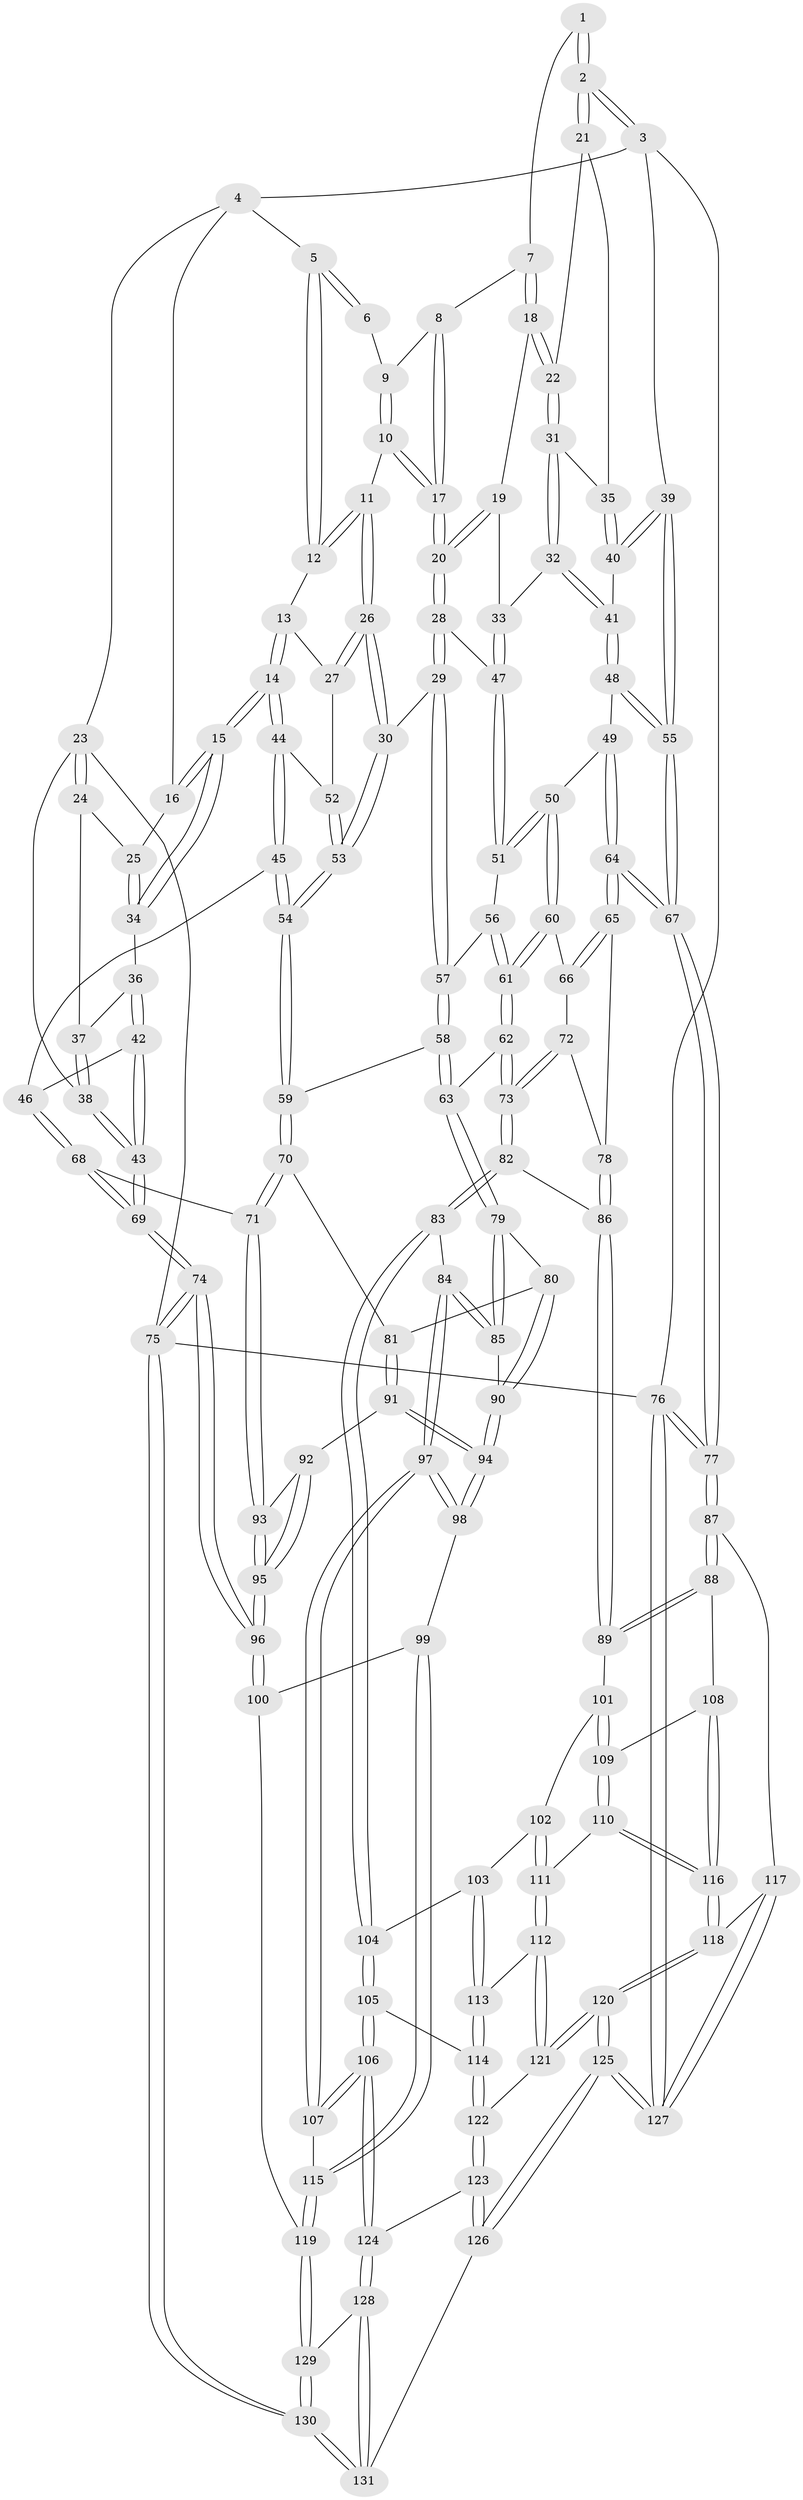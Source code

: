 // coarse degree distribution, {4: 0.6212121212121212, 3: 0.3181818181818182, 5: 0.045454545454545456, 2: 0.015151515151515152}
// Generated by graph-tools (version 1.1) at 2025/38/03/04/25 23:38:23]
// undirected, 131 vertices, 324 edges
graph export_dot {
  node [color=gray90,style=filled];
  1 [pos="+0.8113613393612188+0"];
  2 [pos="+1+0"];
  3 [pos="+1+0"];
  4 [pos="+0.18810729865657275+0"];
  5 [pos="+0.3774508103004172+0"];
  6 [pos="+0.5201923297757202+0"];
  7 [pos="+0.7674748655709543+0"];
  8 [pos="+0.6259191546293282+0.06257126672014042"];
  9 [pos="+0.6093936908409412+0.05243271060571484"];
  10 [pos="+0.5077268645859644+0.05495776724538838"];
  11 [pos="+0.4849164865340031+0.04386210306607003"];
  12 [pos="+0.4099932523907897+0"];
  13 [pos="+0.39026634919604103+0.010630735067790067"];
  14 [pos="+0.2826080825895692+0.19515297121897418"];
  15 [pos="+0.28168778435746866+0.19463973209193353"];
  16 [pos="+0.17119461224703597+0"];
  17 [pos="+0.6193235473671395+0.170841535964857"];
  18 [pos="+0.7692151363800661+0"];
  19 [pos="+0.7424821189755619+0.07078069265556096"];
  20 [pos="+0.621732381577681+0.17873343370728592"];
  21 [pos="+0.9303309235055369+0.08151392575342459"];
  22 [pos="+0.8483092526787996+0.11316253196146403"];
  23 [pos="+0+0.15922397456956297"];
  24 [pos="+0.10620292519148113+0.10238073265375293"];
  25 [pos="+0.12412803397350398+0.08892210303969482"];
  26 [pos="+0.4850102646845235+0.21389898595122595"];
  27 [pos="+0.4207193343135765+0.20550966722959188"];
  28 [pos="+0.6206790102757221+0.1934439646451944"];
  29 [pos="+0.5315233554805757+0.2455017366328407"];
  30 [pos="+0.5302269201978621+0.24519384177016404"];
  31 [pos="+0.8486090770784226+0.15231899926058232"];
  32 [pos="+0.8253158258566489+0.18675762671513052"];
  33 [pos="+0.7734224506867752+0.2017410190909852"];
  34 [pos="+0.1739066869154384+0.1970395697079847"];
  35 [pos="+0.928393046049831+0.16120739074337267"];
  36 [pos="+0.1435821061651511+0.22081327615724416"];
  37 [pos="+0.08552099952494129+0.17090188524751013"];
  38 [pos="+0+0.3024145493025063"];
  39 [pos="+1+0.1182269738380628"];
  40 [pos="+0.9742761165516135+0.20182531541631862"];
  41 [pos="+0.9100561992547732+0.27049929872489664"];
  42 [pos="+0.07750133567031758+0.3525429217199242"];
  43 [pos="+0+0.3316661394257773"];
  44 [pos="+0.28651700216209025+0.20135216925947452"];
  45 [pos="+0.24944670249297352+0.3206333131858681"];
  46 [pos="+0.09329028456350191+0.36092076611118057"];
  47 [pos="+0.7247214236855622+0.24891410734538924"];
  48 [pos="+0.9089703935459936+0.27775461274233526"];
  49 [pos="+0.8837171464350109+0.3444002976161985"];
  50 [pos="+0.8244052946907837+0.34218574805546487"];
  51 [pos="+0.732792967764661+0.28191650486689723"];
  52 [pos="+0.36394666618839056+0.22154119872316935"];
  53 [pos="+0.39162690585415905+0.3679312316262638"];
  54 [pos="+0.3666623692253002+0.4414943929695634"];
  55 [pos="+1+0.36723754468877334"];
  56 [pos="+0.6957396450488034+0.3370722066949702"];
  57 [pos="+0.5569086504671644+0.33482318635476355"];
  58 [pos="+0.5434517849942381+0.457482690391822"];
  59 [pos="+0.3717975335887271+0.4642646447412193"];
  60 [pos="+0.7751805372898686+0.42621226427891723"];
  61 [pos="+0.6796311465247233+0.45258714620634827"];
  62 [pos="+0.6424897196576064+0.5007876511219559"];
  63 [pos="+0.5988821585171412+0.4974800414797425"];
  64 [pos="+0.9927799498375696+0.4910619699657419"];
  65 [pos="+0.971894638467797+0.49795268485790173"];
  66 [pos="+0.822947464940121+0.4762517478538725"];
  67 [pos="+1+0.5476295458119498"];
  68 [pos="+0.17673763194163658+0.5105777825281572"];
  69 [pos="+0+0.5768166683042332"];
  70 [pos="+0.3659794061850046+0.47337639989507435"];
  71 [pos="+0.21822242294245792+0.5504675093021794"];
  72 [pos="+0.7522039990046472+0.5327380614102021"];
  73 [pos="+0.6930562334059853+0.5539015418685646"];
  74 [pos="+0+1"];
  75 [pos="+0+1"];
  76 [pos="+1+1"];
  77 [pos="+1+0.6693775728266878"];
  78 [pos="+0.8897748348069705+0.5565446449357857"];
  79 [pos="+0.5470480266376995+0.6041945253148971"];
  80 [pos="+0.5019682934405972+0.6155060617502799"];
  81 [pos="+0.42045672167763104+0.6147455685355563"];
  82 [pos="+0.7164144778309942+0.618447112758994"];
  83 [pos="+0.6348440359512275+0.7027120230033097"];
  84 [pos="+0.6041493098133621+0.7070857301136477"];
  85 [pos="+0.5672473146050788+0.67002649456128"];
  86 [pos="+0.7942067926094921+0.6659063230145768"];
  87 [pos="+1+0.7072182760890114"];
  88 [pos="+0.9309539877349677+0.7383510779317424"];
  89 [pos="+0.800766627466036+0.6810268262834118"];
  90 [pos="+0.4922757196300709+0.6992719947029077"];
  91 [pos="+0.4038218996487933+0.6816254554621637"];
  92 [pos="+0.3755970848520598+0.6838654359084433"];
  93 [pos="+0.2116995018988702+0.5799710209578337"];
  94 [pos="+0.4421432974412794+0.7402905097738341"];
  95 [pos="+0.0656727058469469+0.8827236041127631"];
  96 [pos="+0.05223831426025684+0.903344693202239"];
  97 [pos="+0.5369938428482022+0.8184282662471208"];
  98 [pos="+0.44553934509089715+0.7587810889100912"];
  99 [pos="+0.4138977854332756+0.7846814477585978"];
  100 [pos="+0.3698157493551491+0.8086250042601155"];
  101 [pos="+0.7777757660444102+0.7350404726103417"];
  102 [pos="+0.7418420428333479+0.7656716389962168"];
  103 [pos="+0.72878684672362+0.7713431589039429"];
  104 [pos="+0.6890069186900365+0.7767413144227976"];
  105 [pos="+0.643359981143099+0.8630589340909551"];
  106 [pos="+0.5910690466277299+0.8902259111884273"];
  107 [pos="+0.5532033968237995+0.8601706739452342"];
  108 [pos="+0.8818785588638036+0.8082873013761004"];
  109 [pos="+0.812264740715755+0.803383042358826"];
  110 [pos="+0.7899368868716155+0.8524815857072635"];
  111 [pos="+0.7824694574260728+0.8561010843103881"];
  112 [pos="+0.7792082988390105+0.8593601428470131"];
  113 [pos="+0.737568139024814+0.8492318923304849"];
  114 [pos="+0.6686995044941865+0.8663912616210248"];
  115 [pos="+0.435608358990801+0.9190753031630059"];
  116 [pos="+0.8750868532887068+0.8724614875758337"];
  117 [pos="+0.9326081176730167+0.9082053272242141"];
  118 [pos="+0.880484818616901+0.8845168188569588"];
  119 [pos="+0.4325733621383291+0.9214787034361578"];
  120 [pos="+0.8229201640434475+0.9447494406579259"];
  121 [pos="+0.7737353362041576+0.9062491680646363"];
  122 [pos="+0.7479248930036941+0.918282053982958"];
  123 [pos="+0.7313699920207596+0.9495919854495402"];
  124 [pos="+0.5928165684392327+0.9009410654327422"];
  125 [pos="+0.8415431483289321+1"];
  126 [pos="+0.7449156211158394+1"];
  127 [pos="+1+1"];
  128 [pos="+0.5926735496184657+0.9647293373639736"];
  129 [pos="+0.38843285250854864+0.9734094421259106"];
  130 [pos="+0.0052715678971756086+1"];
  131 [pos="+0.6220172273833535+1"];
  1 -- 2;
  1 -- 2;
  1 -- 7;
  2 -- 3;
  2 -- 3;
  2 -- 21;
  2 -- 21;
  3 -- 4;
  3 -- 39;
  3 -- 76;
  4 -- 5;
  4 -- 16;
  4 -- 23;
  5 -- 6;
  5 -- 6;
  5 -- 12;
  5 -- 12;
  6 -- 9;
  7 -- 8;
  7 -- 18;
  7 -- 18;
  8 -- 9;
  8 -- 17;
  8 -- 17;
  9 -- 10;
  9 -- 10;
  10 -- 11;
  10 -- 17;
  10 -- 17;
  11 -- 12;
  11 -- 12;
  11 -- 26;
  11 -- 26;
  12 -- 13;
  13 -- 14;
  13 -- 14;
  13 -- 27;
  14 -- 15;
  14 -- 15;
  14 -- 44;
  14 -- 44;
  15 -- 16;
  15 -- 16;
  15 -- 34;
  15 -- 34;
  16 -- 25;
  17 -- 20;
  17 -- 20;
  18 -- 19;
  18 -- 22;
  18 -- 22;
  19 -- 20;
  19 -- 20;
  19 -- 33;
  20 -- 28;
  20 -- 28;
  21 -- 22;
  21 -- 35;
  22 -- 31;
  22 -- 31;
  23 -- 24;
  23 -- 24;
  23 -- 38;
  23 -- 75;
  24 -- 25;
  24 -- 37;
  25 -- 34;
  25 -- 34;
  26 -- 27;
  26 -- 27;
  26 -- 30;
  26 -- 30;
  27 -- 52;
  28 -- 29;
  28 -- 29;
  28 -- 47;
  29 -- 30;
  29 -- 57;
  29 -- 57;
  30 -- 53;
  30 -- 53;
  31 -- 32;
  31 -- 32;
  31 -- 35;
  32 -- 33;
  32 -- 41;
  32 -- 41;
  33 -- 47;
  33 -- 47;
  34 -- 36;
  35 -- 40;
  35 -- 40;
  36 -- 37;
  36 -- 42;
  36 -- 42;
  37 -- 38;
  37 -- 38;
  38 -- 43;
  38 -- 43;
  39 -- 40;
  39 -- 40;
  39 -- 55;
  39 -- 55;
  40 -- 41;
  41 -- 48;
  41 -- 48;
  42 -- 43;
  42 -- 43;
  42 -- 46;
  43 -- 69;
  43 -- 69;
  44 -- 45;
  44 -- 45;
  44 -- 52;
  45 -- 46;
  45 -- 54;
  45 -- 54;
  46 -- 68;
  46 -- 68;
  47 -- 51;
  47 -- 51;
  48 -- 49;
  48 -- 55;
  48 -- 55;
  49 -- 50;
  49 -- 64;
  49 -- 64;
  50 -- 51;
  50 -- 51;
  50 -- 60;
  50 -- 60;
  51 -- 56;
  52 -- 53;
  52 -- 53;
  53 -- 54;
  53 -- 54;
  54 -- 59;
  54 -- 59;
  55 -- 67;
  55 -- 67;
  56 -- 57;
  56 -- 61;
  56 -- 61;
  57 -- 58;
  57 -- 58;
  58 -- 59;
  58 -- 63;
  58 -- 63;
  59 -- 70;
  59 -- 70;
  60 -- 61;
  60 -- 61;
  60 -- 66;
  61 -- 62;
  61 -- 62;
  62 -- 63;
  62 -- 73;
  62 -- 73;
  63 -- 79;
  63 -- 79;
  64 -- 65;
  64 -- 65;
  64 -- 67;
  64 -- 67;
  65 -- 66;
  65 -- 66;
  65 -- 78;
  66 -- 72;
  67 -- 77;
  67 -- 77;
  68 -- 69;
  68 -- 69;
  68 -- 71;
  69 -- 74;
  69 -- 74;
  70 -- 71;
  70 -- 71;
  70 -- 81;
  71 -- 93;
  71 -- 93;
  72 -- 73;
  72 -- 73;
  72 -- 78;
  73 -- 82;
  73 -- 82;
  74 -- 75;
  74 -- 75;
  74 -- 96;
  74 -- 96;
  75 -- 130;
  75 -- 130;
  75 -- 76;
  76 -- 77;
  76 -- 77;
  76 -- 127;
  76 -- 127;
  77 -- 87;
  77 -- 87;
  78 -- 86;
  78 -- 86;
  79 -- 80;
  79 -- 85;
  79 -- 85;
  80 -- 81;
  80 -- 90;
  80 -- 90;
  81 -- 91;
  81 -- 91;
  82 -- 83;
  82 -- 83;
  82 -- 86;
  83 -- 84;
  83 -- 104;
  83 -- 104;
  84 -- 85;
  84 -- 85;
  84 -- 97;
  84 -- 97;
  85 -- 90;
  86 -- 89;
  86 -- 89;
  87 -- 88;
  87 -- 88;
  87 -- 117;
  88 -- 89;
  88 -- 89;
  88 -- 108;
  89 -- 101;
  90 -- 94;
  90 -- 94;
  91 -- 92;
  91 -- 94;
  91 -- 94;
  92 -- 93;
  92 -- 95;
  92 -- 95;
  93 -- 95;
  93 -- 95;
  94 -- 98;
  94 -- 98;
  95 -- 96;
  95 -- 96;
  96 -- 100;
  96 -- 100;
  97 -- 98;
  97 -- 98;
  97 -- 107;
  97 -- 107;
  98 -- 99;
  99 -- 100;
  99 -- 115;
  99 -- 115;
  100 -- 119;
  101 -- 102;
  101 -- 109;
  101 -- 109;
  102 -- 103;
  102 -- 111;
  102 -- 111;
  103 -- 104;
  103 -- 113;
  103 -- 113;
  104 -- 105;
  104 -- 105;
  105 -- 106;
  105 -- 106;
  105 -- 114;
  106 -- 107;
  106 -- 107;
  106 -- 124;
  106 -- 124;
  107 -- 115;
  108 -- 109;
  108 -- 116;
  108 -- 116;
  109 -- 110;
  109 -- 110;
  110 -- 111;
  110 -- 116;
  110 -- 116;
  111 -- 112;
  111 -- 112;
  112 -- 113;
  112 -- 121;
  112 -- 121;
  113 -- 114;
  113 -- 114;
  114 -- 122;
  114 -- 122;
  115 -- 119;
  115 -- 119;
  116 -- 118;
  116 -- 118;
  117 -- 118;
  117 -- 127;
  117 -- 127;
  118 -- 120;
  118 -- 120;
  119 -- 129;
  119 -- 129;
  120 -- 121;
  120 -- 121;
  120 -- 125;
  120 -- 125;
  121 -- 122;
  122 -- 123;
  122 -- 123;
  123 -- 124;
  123 -- 126;
  123 -- 126;
  124 -- 128;
  124 -- 128;
  125 -- 126;
  125 -- 126;
  125 -- 127;
  125 -- 127;
  126 -- 131;
  128 -- 129;
  128 -- 131;
  128 -- 131;
  129 -- 130;
  129 -- 130;
  130 -- 131;
  130 -- 131;
}
